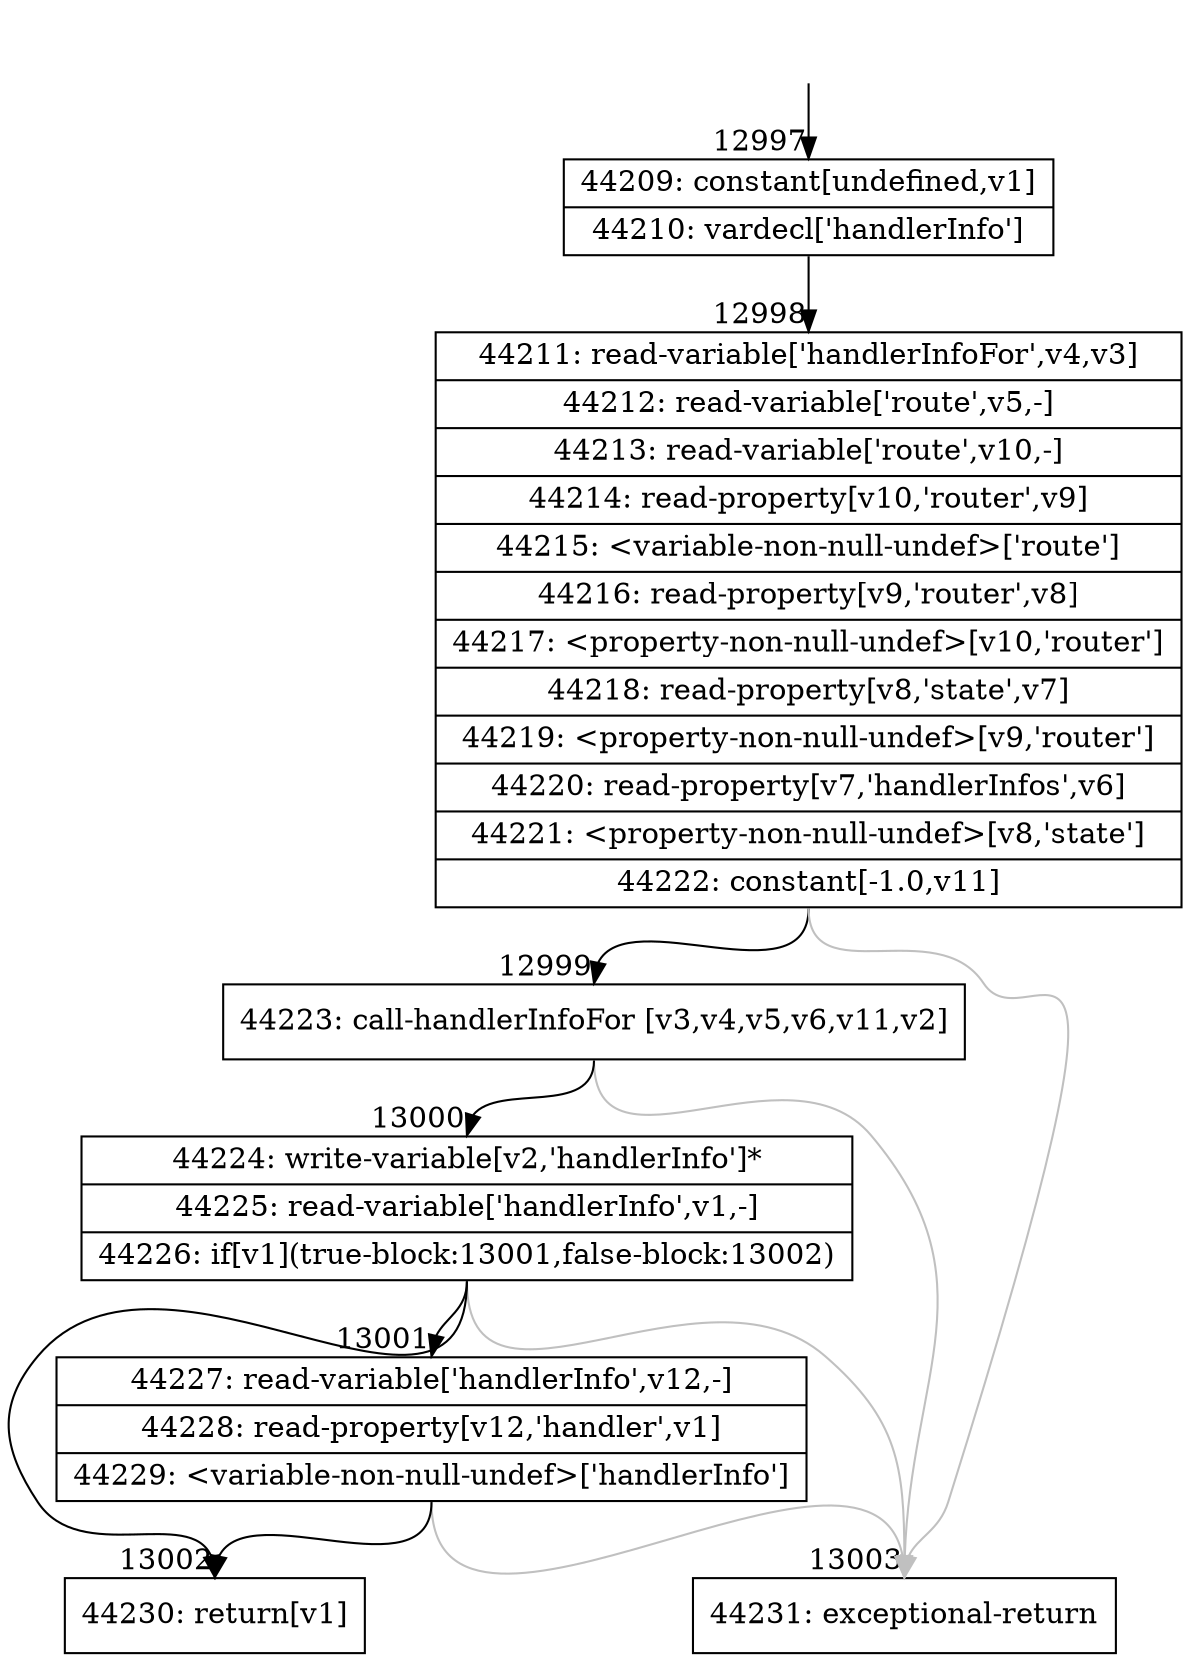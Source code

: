 digraph {
rankdir="TD"
BB_entry1073[shape=none,label=""];
BB_entry1073 -> BB12997 [tailport=s, headport=n, headlabel="    12997"]
BB12997 [shape=record label="{44209: constant[undefined,v1]|44210: vardecl['handlerInfo']}" ] 
BB12997 -> BB12998 [tailport=s, headport=n, headlabel="      12998"]
BB12998 [shape=record label="{44211: read-variable['handlerInfoFor',v4,v3]|44212: read-variable['route',v5,-]|44213: read-variable['route',v10,-]|44214: read-property[v10,'router',v9]|44215: \<variable-non-null-undef\>['route']|44216: read-property[v9,'router',v8]|44217: \<property-non-null-undef\>[v10,'router']|44218: read-property[v8,'state',v7]|44219: \<property-non-null-undef\>[v9,'router']|44220: read-property[v7,'handlerInfos',v6]|44221: \<property-non-null-undef\>[v8,'state']|44222: constant[-1.0,v11]}" ] 
BB12998 -> BB12999 [tailport=s, headport=n, headlabel="      12999"]
BB12998 -> BB13003 [tailport=s, headport=n, color=gray, headlabel="      13003"]
BB12999 [shape=record label="{44223: call-handlerInfoFor [v3,v4,v5,v6,v11,v2]}" ] 
BB12999 -> BB13000 [tailport=s, headport=n, headlabel="      13000"]
BB12999 -> BB13003 [tailport=s, headport=n, color=gray]
BB13000 [shape=record label="{44224: write-variable[v2,'handlerInfo']*|44225: read-variable['handlerInfo',v1,-]|44226: if[v1](true-block:13001,false-block:13002)}" ] 
BB13000 -> BB13002 [tailport=s, headport=n, headlabel="      13002"]
BB13000 -> BB13001 [tailport=s, headport=n, headlabel="      13001"]
BB13000 -> BB13003 [tailport=s, headport=n, color=gray]
BB13001 [shape=record label="{44227: read-variable['handlerInfo',v12,-]|44228: read-property[v12,'handler',v1]|44229: \<variable-non-null-undef\>['handlerInfo']}" ] 
BB13001 -> BB13002 [tailport=s, headport=n]
BB13001 -> BB13003 [tailport=s, headport=n, color=gray]
BB13002 [shape=record label="{44230: return[v1]}" ] 
BB13003 [shape=record label="{44231: exceptional-return}" ] 
//#$~ 24603
}
